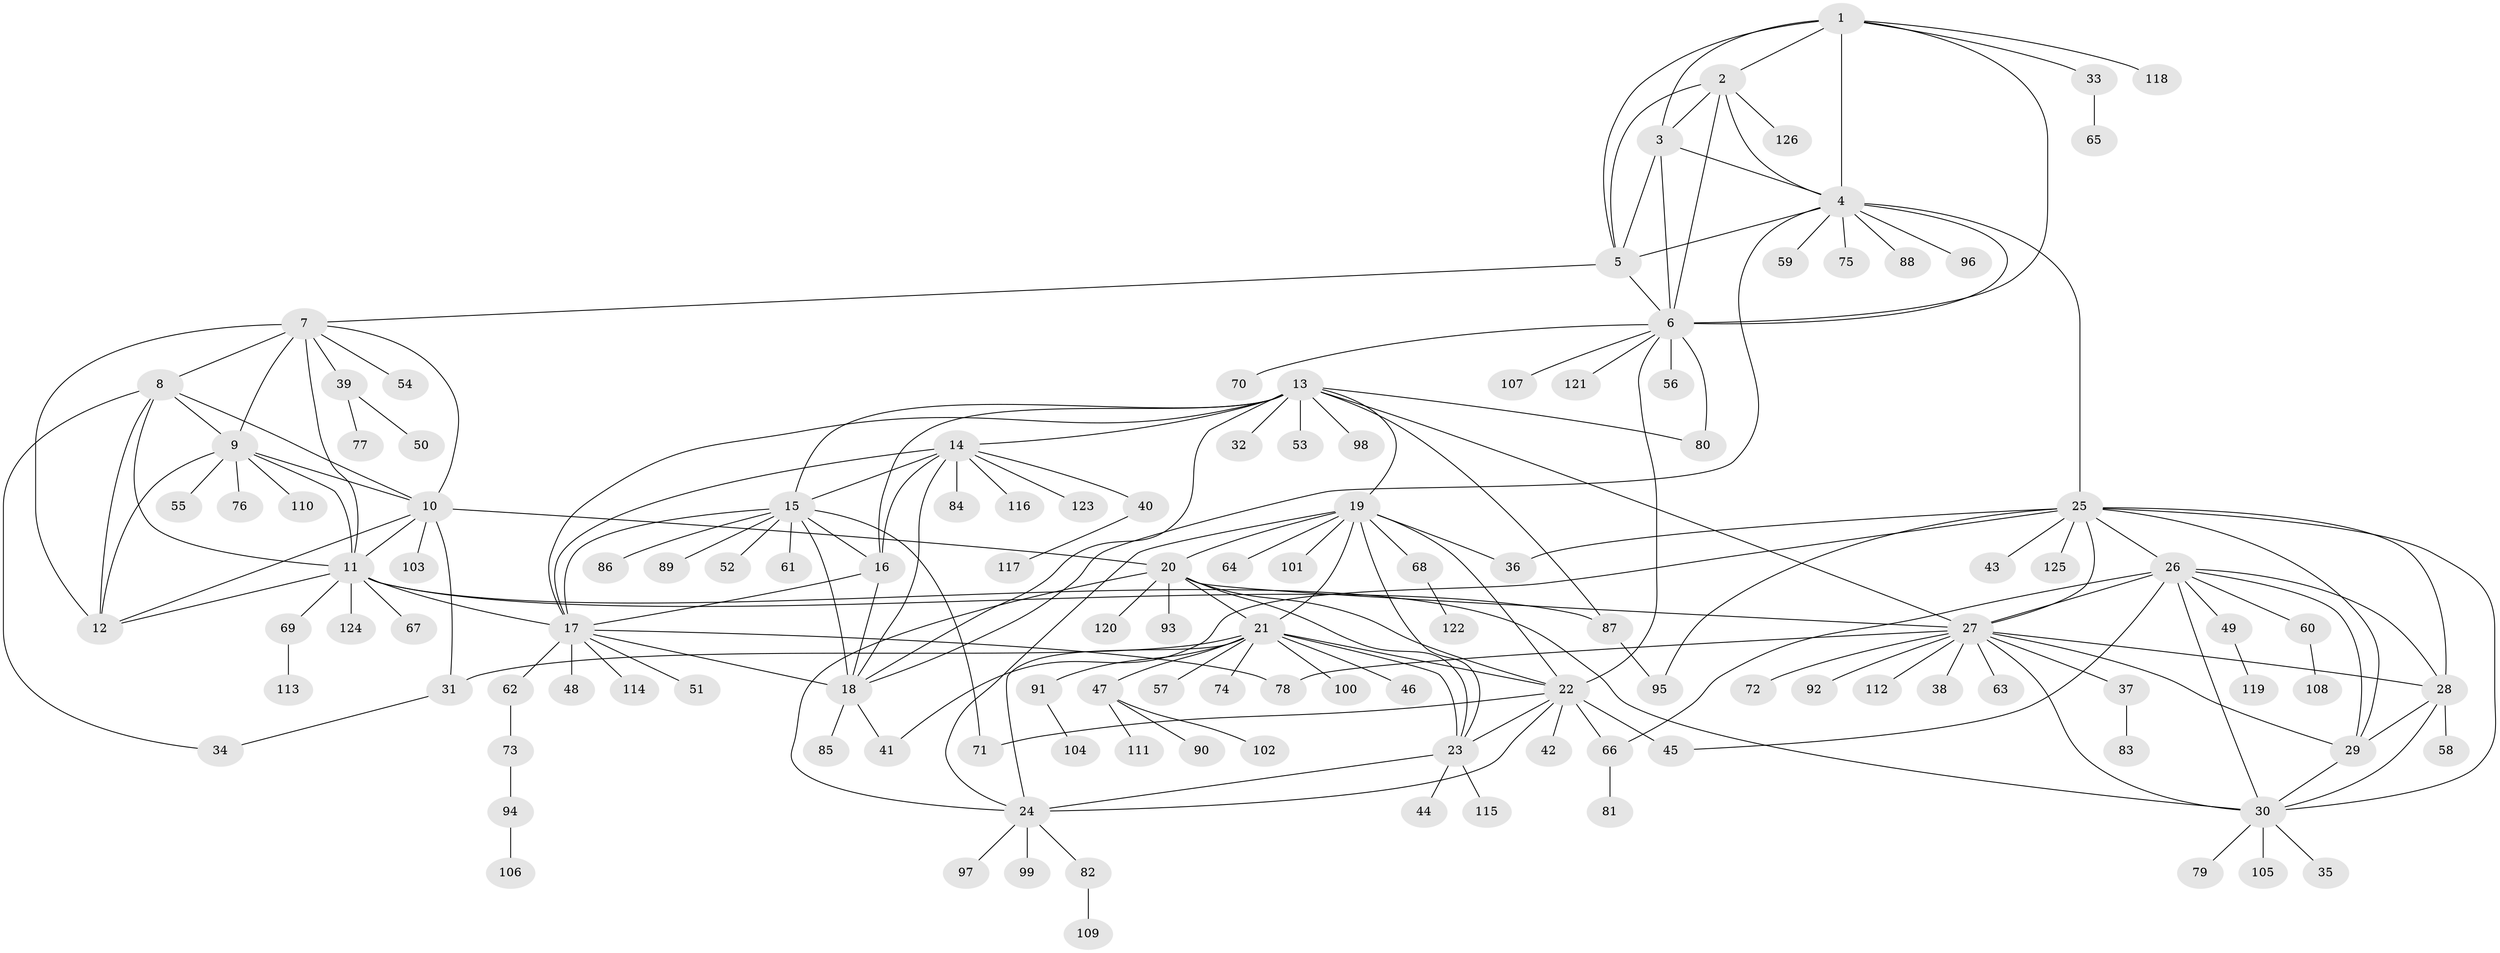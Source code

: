 // Generated by graph-tools (version 1.1) at 2025/56/03/09/25 04:56:08]
// undirected, 126 vertices, 192 edges
graph export_dot {
graph [start="1"]
  node [color=gray90,style=filled];
  1;
  2;
  3;
  4;
  5;
  6;
  7;
  8;
  9;
  10;
  11;
  12;
  13;
  14;
  15;
  16;
  17;
  18;
  19;
  20;
  21;
  22;
  23;
  24;
  25;
  26;
  27;
  28;
  29;
  30;
  31;
  32;
  33;
  34;
  35;
  36;
  37;
  38;
  39;
  40;
  41;
  42;
  43;
  44;
  45;
  46;
  47;
  48;
  49;
  50;
  51;
  52;
  53;
  54;
  55;
  56;
  57;
  58;
  59;
  60;
  61;
  62;
  63;
  64;
  65;
  66;
  67;
  68;
  69;
  70;
  71;
  72;
  73;
  74;
  75;
  76;
  77;
  78;
  79;
  80;
  81;
  82;
  83;
  84;
  85;
  86;
  87;
  88;
  89;
  90;
  91;
  92;
  93;
  94;
  95;
  96;
  97;
  98;
  99;
  100;
  101;
  102;
  103;
  104;
  105;
  106;
  107;
  108;
  109;
  110;
  111;
  112;
  113;
  114;
  115;
  116;
  117;
  118;
  119;
  120;
  121;
  122;
  123;
  124;
  125;
  126;
  1 -- 2;
  1 -- 3;
  1 -- 4;
  1 -- 5;
  1 -- 6;
  1 -- 33;
  1 -- 118;
  2 -- 3;
  2 -- 4;
  2 -- 5;
  2 -- 6;
  2 -- 126;
  3 -- 4;
  3 -- 5;
  3 -- 6;
  4 -- 5;
  4 -- 6;
  4 -- 18;
  4 -- 25;
  4 -- 59;
  4 -- 75;
  4 -- 88;
  4 -- 96;
  5 -- 6;
  5 -- 7;
  6 -- 22;
  6 -- 56;
  6 -- 70;
  6 -- 80;
  6 -- 107;
  6 -- 121;
  7 -- 8;
  7 -- 9;
  7 -- 10;
  7 -- 11;
  7 -- 12;
  7 -- 39;
  7 -- 54;
  8 -- 9;
  8 -- 10;
  8 -- 11;
  8 -- 12;
  8 -- 34;
  9 -- 10;
  9 -- 11;
  9 -- 12;
  9 -- 55;
  9 -- 76;
  9 -- 110;
  10 -- 11;
  10 -- 12;
  10 -- 20;
  10 -- 31;
  10 -- 103;
  11 -- 12;
  11 -- 17;
  11 -- 30;
  11 -- 67;
  11 -- 69;
  11 -- 87;
  11 -- 124;
  13 -- 14;
  13 -- 15;
  13 -- 16;
  13 -- 17;
  13 -- 18;
  13 -- 19;
  13 -- 27;
  13 -- 32;
  13 -- 53;
  13 -- 80;
  13 -- 87;
  13 -- 98;
  14 -- 15;
  14 -- 16;
  14 -- 17;
  14 -- 18;
  14 -- 40;
  14 -- 84;
  14 -- 116;
  14 -- 123;
  15 -- 16;
  15 -- 17;
  15 -- 18;
  15 -- 52;
  15 -- 61;
  15 -- 71;
  15 -- 86;
  15 -- 89;
  16 -- 17;
  16 -- 18;
  17 -- 18;
  17 -- 48;
  17 -- 51;
  17 -- 62;
  17 -- 78;
  17 -- 114;
  18 -- 41;
  18 -- 85;
  19 -- 20;
  19 -- 21;
  19 -- 22;
  19 -- 23;
  19 -- 24;
  19 -- 36;
  19 -- 64;
  19 -- 68;
  19 -- 101;
  20 -- 21;
  20 -- 22;
  20 -- 23;
  20 -- 24;
  20 -- 27;
  20 -- 93;
  20 -- 120;
  21 -- 22;
  21 -- 23;
  21 -- 24;
  21 -- 31;
  21 -- 46;
  21 -- 47;
  21 -- 57;
  21 -- 74;
  21 -- 91;
  21 -- 100;
  22 -- 23;
  22 -- 24;
  22 -- 42;
  22 -- 45;
  22 -- 66;
  22 -- 71;
  23 -- 24;
  23 -- 44;
  23 -- 115;
  24 -- 82;
  24 -- 97;
  24 -- 99;
  25 -- 26;
  25 -- 27;
  25 -- 28;
  25 -- 29;
  25 -- 30;
  25 -- 36;
  25 -- 41;
  25 -- 43;
  25 -- 95;
  25 -- 125;
  26 -- 27;
  26 -- 28;
  26 -- 29;
  26 -- 30;
  26 -- 45;
  26 -- 49;
  26 -- 60;
  26 -- 66;
  27 -- 28;
  27 -- 29;
  27 -- 30;
  27 -- 37;
  27 -- 38;
  27 -- 63;
  27 -- 72;
  27 -- 78;
  27 -- 92;
  27 -- 112;
  28 -- 29;
  28 -- 30;
  28 -- 58;
  29 -- 30;
  30 -- 35;
  30 -- 79;
  30 -- 105;
  31 -- 34;
  33 -- 65;
  37 -- 83;
  39 -- 50;
  39 -- 77;
  40 -- 117;
  47 -- 90;
  47 -- 102;
  47 -- 111;
  49 -- 119;
  60 -- 108;
  62 -- 73;
  66 -- 81;
  68 -- 122;
  69 -- 113;
  73 -- 94;
  82 -- 109;
  87 -- 95;
  91 -- 104;
  94 -- 106;
}
